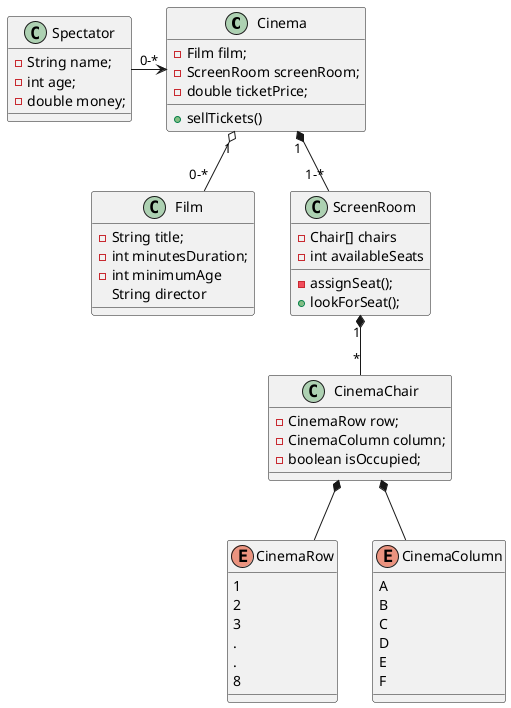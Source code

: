 @startuml
'https://plantuml.com/class-diagram

class Cinema {
-Film film;
-ScreenRoom screenRoom;
-double ticketPrice;
+sellTickets()
}

class Film {
-String title;
-int minutesDuration;
-int minimumAge
String director
}

class ScreenRoom {
-Chair[] chairs
-int availableSeats
-assignSeat();
+lookForSeat();
}

class CinemaChair {
-CinemaRow row;
-CinemaColumn column;
-boolean isOccupied;
}

class Spectator {
-String name;
-int age;
-double money;
}

enum CinemaRow {
1
2
3
.
.
8
}

enum CinemaColumn {
A
B
C
D
E
F
}

Cinema "1" *-- "1-*" ScreenRoom
Cinema "1" o--"0-*" Film
Cinema <-left- "0-*" Spectator
ScreenRoom "1" *-- "*" CinemaChair
CinemaChair *-- CinemaColumn
CinemaChair *-- CinemaRow

@enduml